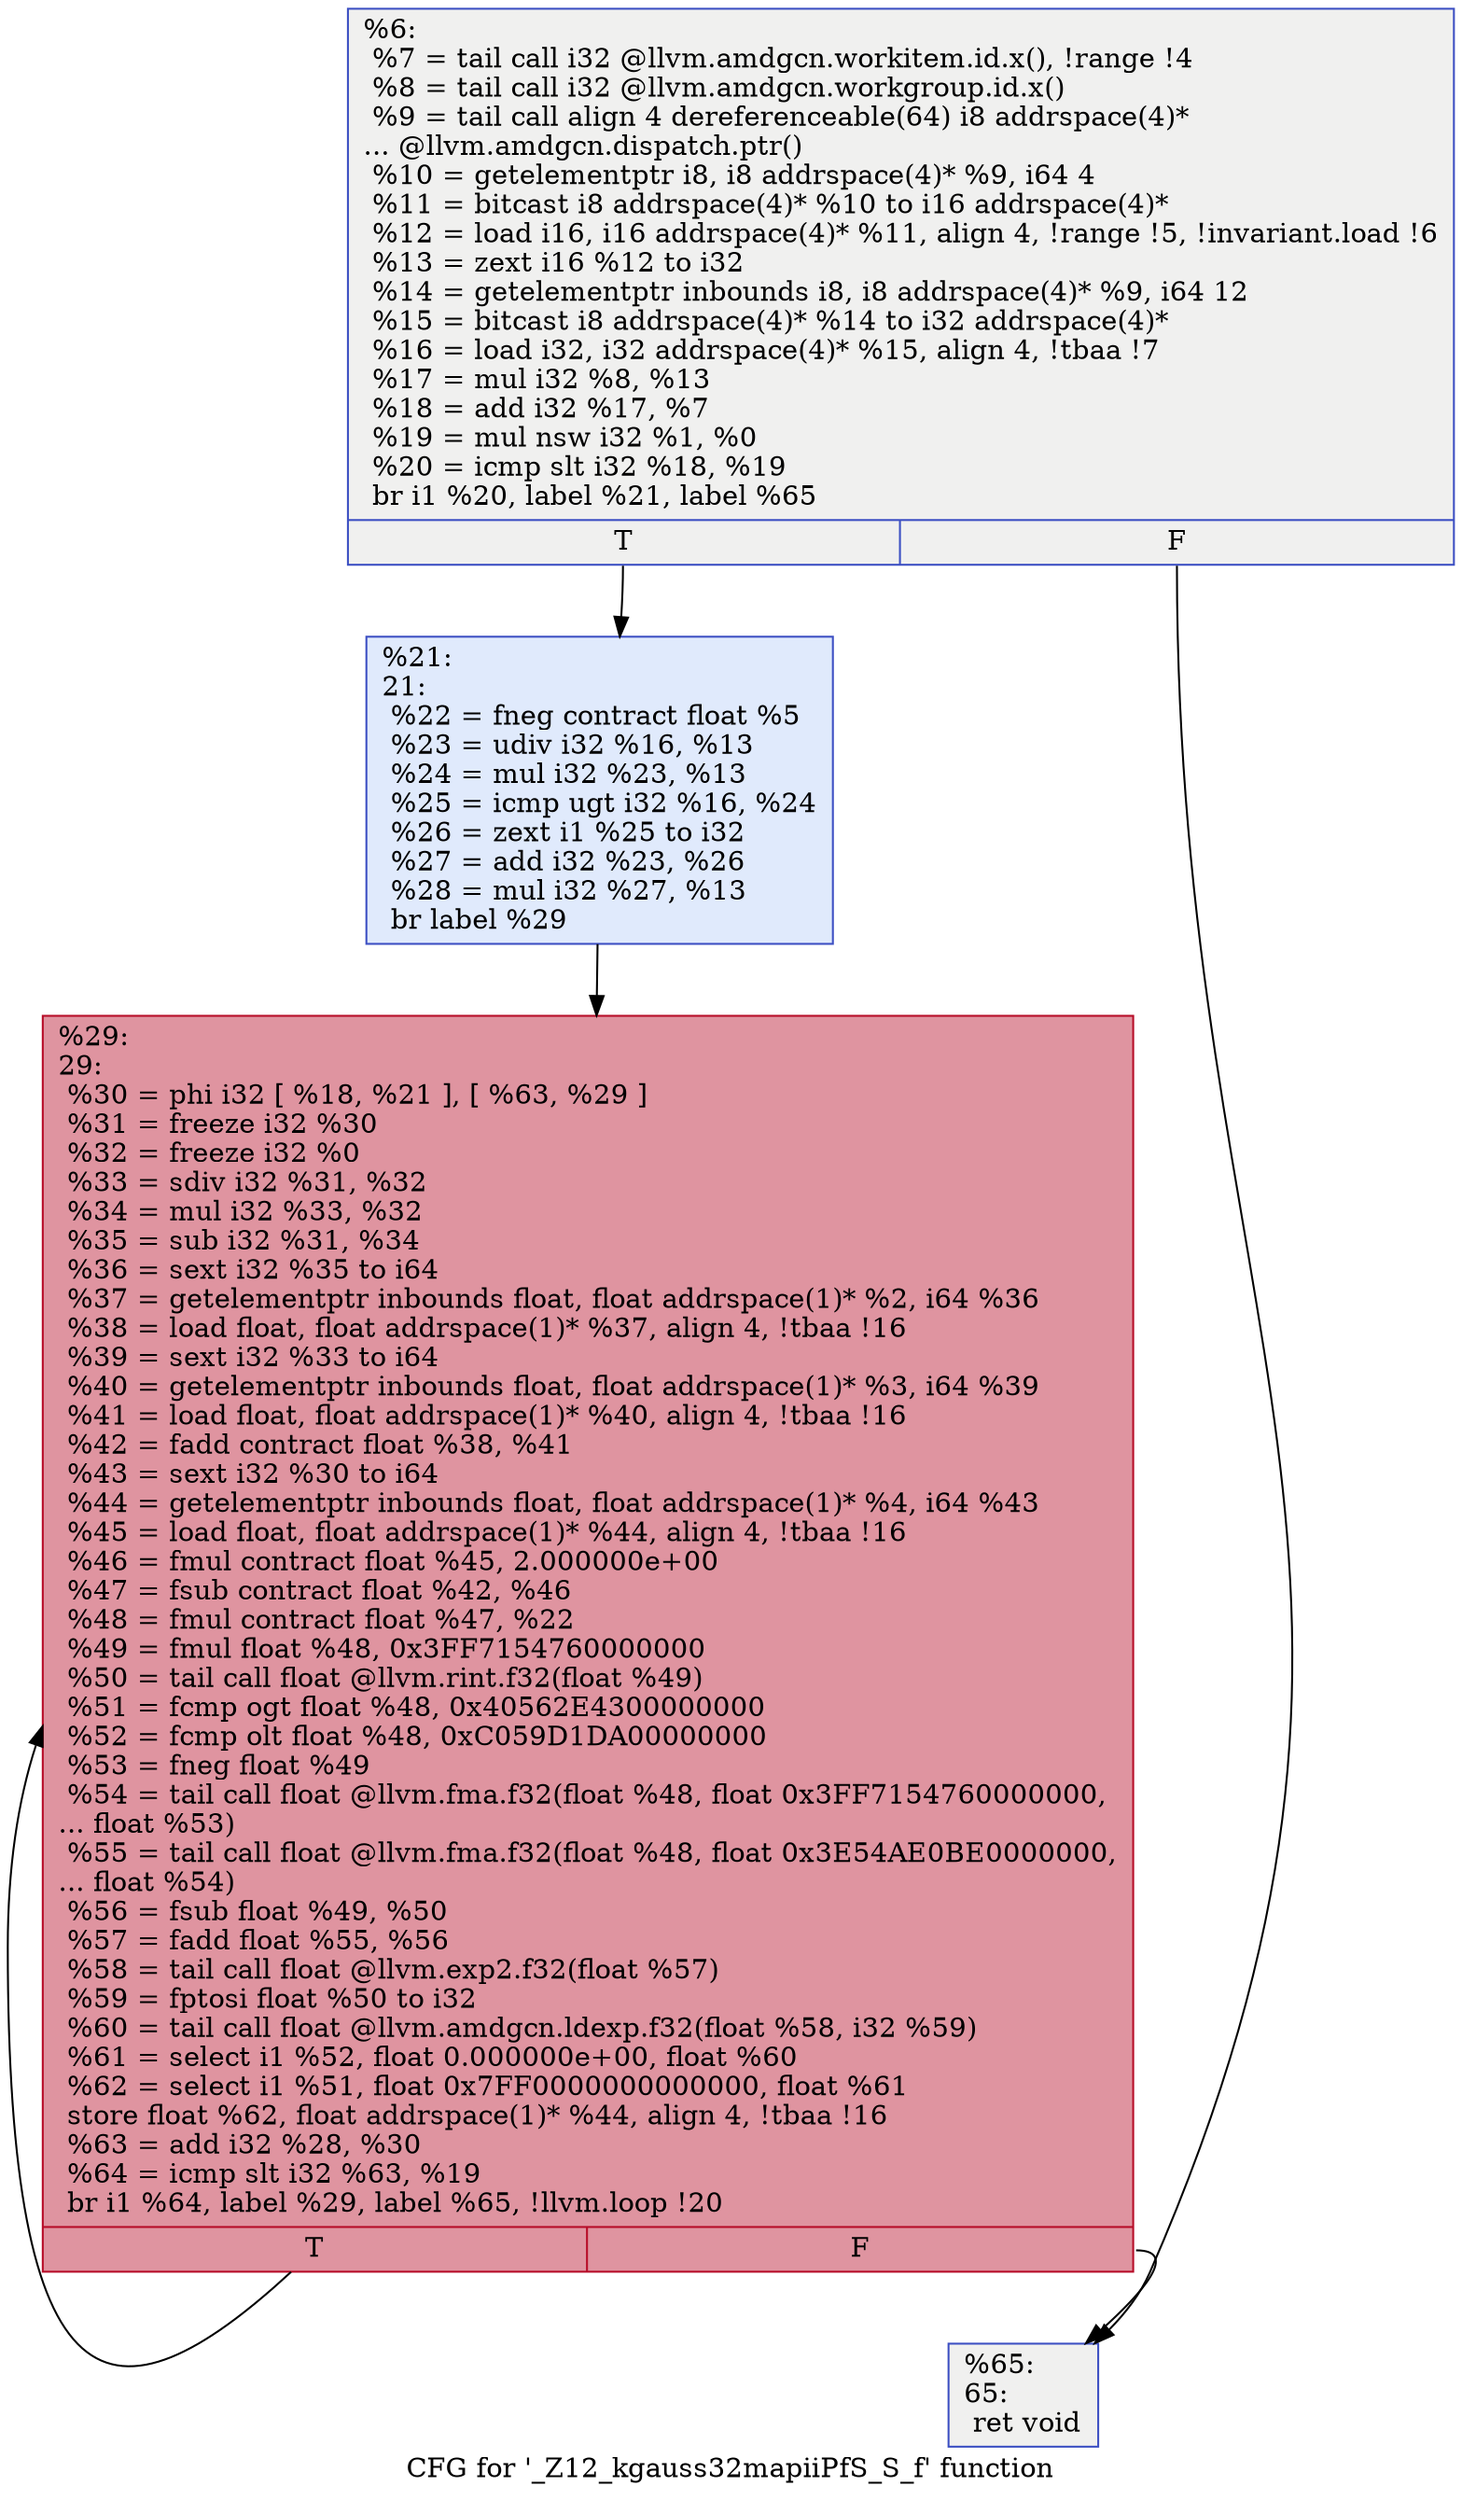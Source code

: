 digraph "CFG for '_Z12_kgauss32mapiiPfS_S_f' function" {
	label="CFG for '_Z12_kgauss32mapiiPfS_S_f' function";

	Node0x5160cb0 [shape=record,color="#3d50c3ff", style=filled, fillcolor="#dedcdb70",label="{%6:\l  %7 = tail call i32 @llvm.amdgcn.workitem.id.x(), !range !4\l  %8 = tail call i32 @llvm.amdgcn.workgroup.id.x()\l  %9 = tail call align 4 dereferenceable(64) i8 addrspace(4)*\l... @llvm.amdgcn.dispatch.ptr()\l  %10 = getelementptr i8, i8 addrspace(4)* %9, i64 4\l  %11 = bitcast i8 addrspace(4)* %10 to i16 addrspace(4)*\l  %12 = load i16, i16 addrspace(4)* %11, align 4, !range !5, !invariant.load !6\l  %13 = zext i16 %12 to i32\l  %14 = getelementptr inbounds i8, i8 addrspace(4)* %9, i64 12\l  %15 = bitcast i8 addrspace(4)* %14 to i32 addrspace(4)*\l  %16 = load i32, i32 addrspace(4)* %15, align 4, !tbaa !7\l  %17 = mul i32 %8, %13\l  %18 = add i32 %17, %7\l  %19 = mul nsw i32 %1, %0\l  %20 = icmp slt i32 %18, %19\l  br i1 %20, label %21, label %65\l|{<s0>T|<s1>F}}"];
	Node0x5160cb0:s0 -> Node0x5162f60;
	Node0x5160cb0:s1 -> Node0x5162ff0;
	Node0x5162f60 [shape=record,color="#3d50c3ff", style=filled, fillcolor="#b9d0f970",label="{%21:\l21:                                               \l  %22 = fneg contract float %5\l  %23 = udiv i32 %16, %13\l  %24 = mul i32 %23, %13\l  %25 = icmp ugt i32 %16, %24\l  %26 = zext i1 %25 to i32\l  %27 = add i32 %23, %26\l  %28 = mul i32 %27, %13\l  br label %29\l}"];
	Node0x5162f60 -> Node0x51634e0;
	Node0x51634e0 [shape=record,color="#b70d28ff", style=filled, fillcolor="#b70d2870",label="{%29:\l29:                                               \l  %30 = phi i32 [ %18, %21 ], [ %63, %29 ]\l  %31 = freeze i32 %30\l  %32 = freeze i32 %0\l  %33 = sdiv i32 %31, %32\l  %34 = mul i32 %33, %32\l  %35 = sub i32 %31, %34\l  %36 = sext i32 %35 to i64\l  %37 = getelementptr inbounds float, float addrspace(1)* %2, i64 %36\l  %38 = load float, float addrspace(1)* %37, align 4, !tbaa !16\l  %39 = sext i32 %33 to i64\l  %40 = getelementptr inbounds float, float addrspace(1)* %3, i64 %39\l  %41 = load float, float addrspace(1)* %40, align 4, !tbaa !16\l  %42 = fadd contract float %38, %41\l  %43 = sext i32 %30 to i64\l  %44 = getelementptr inbounds float, float addrspace(1)* %4, i64 %43\l  %45 = load float, float addrspace(1)* %44, align 4, !tbaa !16\l  %46 = fmul contract float %45, 2.000000e+00\l  %47 = fsub contract float %42, %46\l  %48 = fmul contract float %47, %22\l  %49 = fmul float %48, 0x3FF7154760000000\l  %50 = tail call float @llvm.rint.f32(float %49)\l  %51 = fcmp ogt float %48, 0x40562E4300000000\l  %52 = fcmp olt float %48, 0xC059D1DA00000000\l  %53 = fneg float %49\l  %54 = tail call float @llvm.fma.f32(float %48, float 0x3FF7154760000000,\l... float %53)\l  %55 = tail call float @llvm.fma.f32(float %48, float 0x3E54AE0BE0000000,\l... float %54)\l  %56 = fsub float %49, %50\l  %57 = fadd float %55, %56\l  %58 = tail call float @llvm.exp2.f32(float %57)\l  %59 = fptosi float %50 to i32\l  %60 = tail call float @llvm.amdgcn.ldexp.f32(float %58, i32 %59)\l  %61 = select i1 %52, float 0.000000e+00, float %60\l  %62 = select i1 %51, float 0x7FF0000000000000, float %61\l  store float %62, float addrspace(1)* %44, align 4, !tbaa !16\l  %63 = add i32 %28, %30\l  %64 = icmp slt i32 %63, %19\l  br i1 %64, label %29, label %65, !llvm.loop !20\l|{<s0>T|<s1>F}}"];
	Node0x51634e0:s0 -> Node0x51634e0;
	Node0x51634e0:s1 -> Node0x5162ff0;
	Node0x5162ff0 [shape=record,color="#3d50c3ff", style=filled, fillcolor="#dedcdb70",label="{%65:\l65:                                               \l  ret void\l}"];
}
